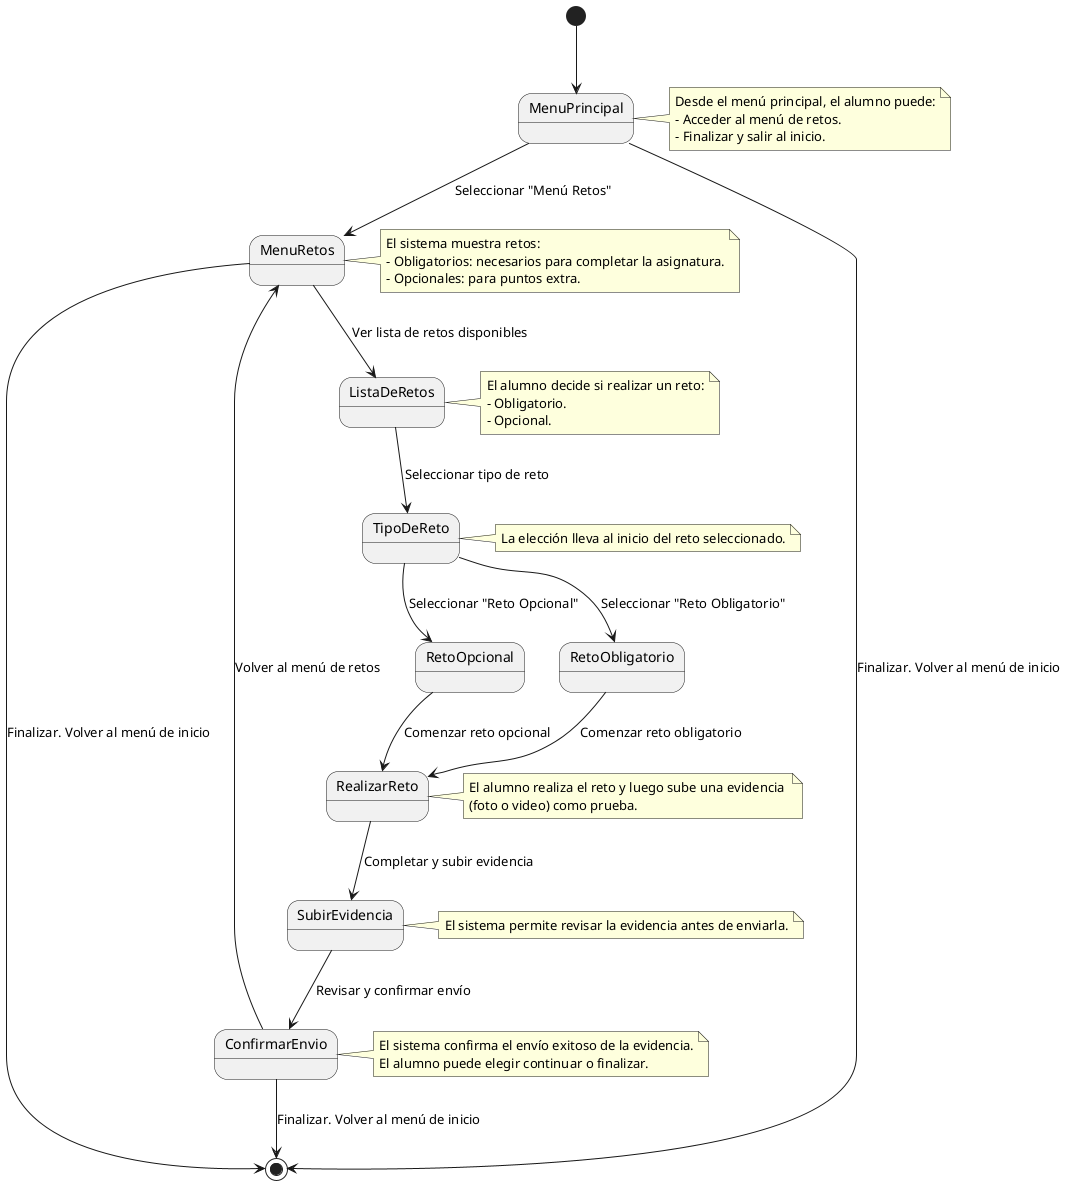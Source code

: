 @startuml

[*] --> MenuPrincipal

MenuPrincipal --> MenuRetos : Seleccionar "Menú Retos"
MenuPrincipal --> [*] : Finalizar. Volver al menú de inicio
note right of MenuPrincipal
    Desde el menú principal, el alumno puede:
    - Acceder al menú de retos.
    - Finalizar y salir al inicio.
end note

MenuRetos --> ListaDeRetos : Ver lista de retos disponibles
MenuRetos --> [*] : Finalizar. Volver al menú de inicio
note right of MenuRetos
    El sistema muestra retos:
    - Obligatorios: necesarios para completar la asignatura.
    - Opcionales: para puntos extra.
end note

ListaDeRetos --> TipoDeReto : Seleccionar tipo de reto
note right of ListaDeRetos
    El alumno decide si realizar un reto:
    - Obligatorio.
    - Opcional.
end note

state TipoDeReto <<choice>>
TipoDeReto --> RetoObligatorio : Seleccionar "Reto Obligatorio"
TipoDeReto --> RetoOpcional : Seleccionar "Reto Opcional"

RetoObligatorio --> RealizarReto : Comenzar reto obligatorio
RetoOpcional --> RealizarReto : Comenzar reto opcional
note right of TipoDeReto
    La elección lleva al inicio del reto seleccionado.
end note

RealizarReto --> SubirEvidencia : Completar y subir evidencia
note right of RealizarReto
    El alumno realiza el reto y luego sube una evidencia 
    (foto o video) como prueba.
end note

SubirEvidencia --> ConfirmarEnvio : Revisar y confirmar envío
note right of SubirEvidencia
    El sistema permite revisar la evidencia antes de enviarla.
end note

ConfirmarEnvio --> MenuRetos : Volver al menú de retos
ConfirmarEnvio --> [*] : Finalizar. Volver al menú de inicio
note right of ConfirmarEnvio
    El sistema confirma el envío exitoso de la evidencia.
    El alumno puede elegir continuar o finalizar.
end note

@enduml
